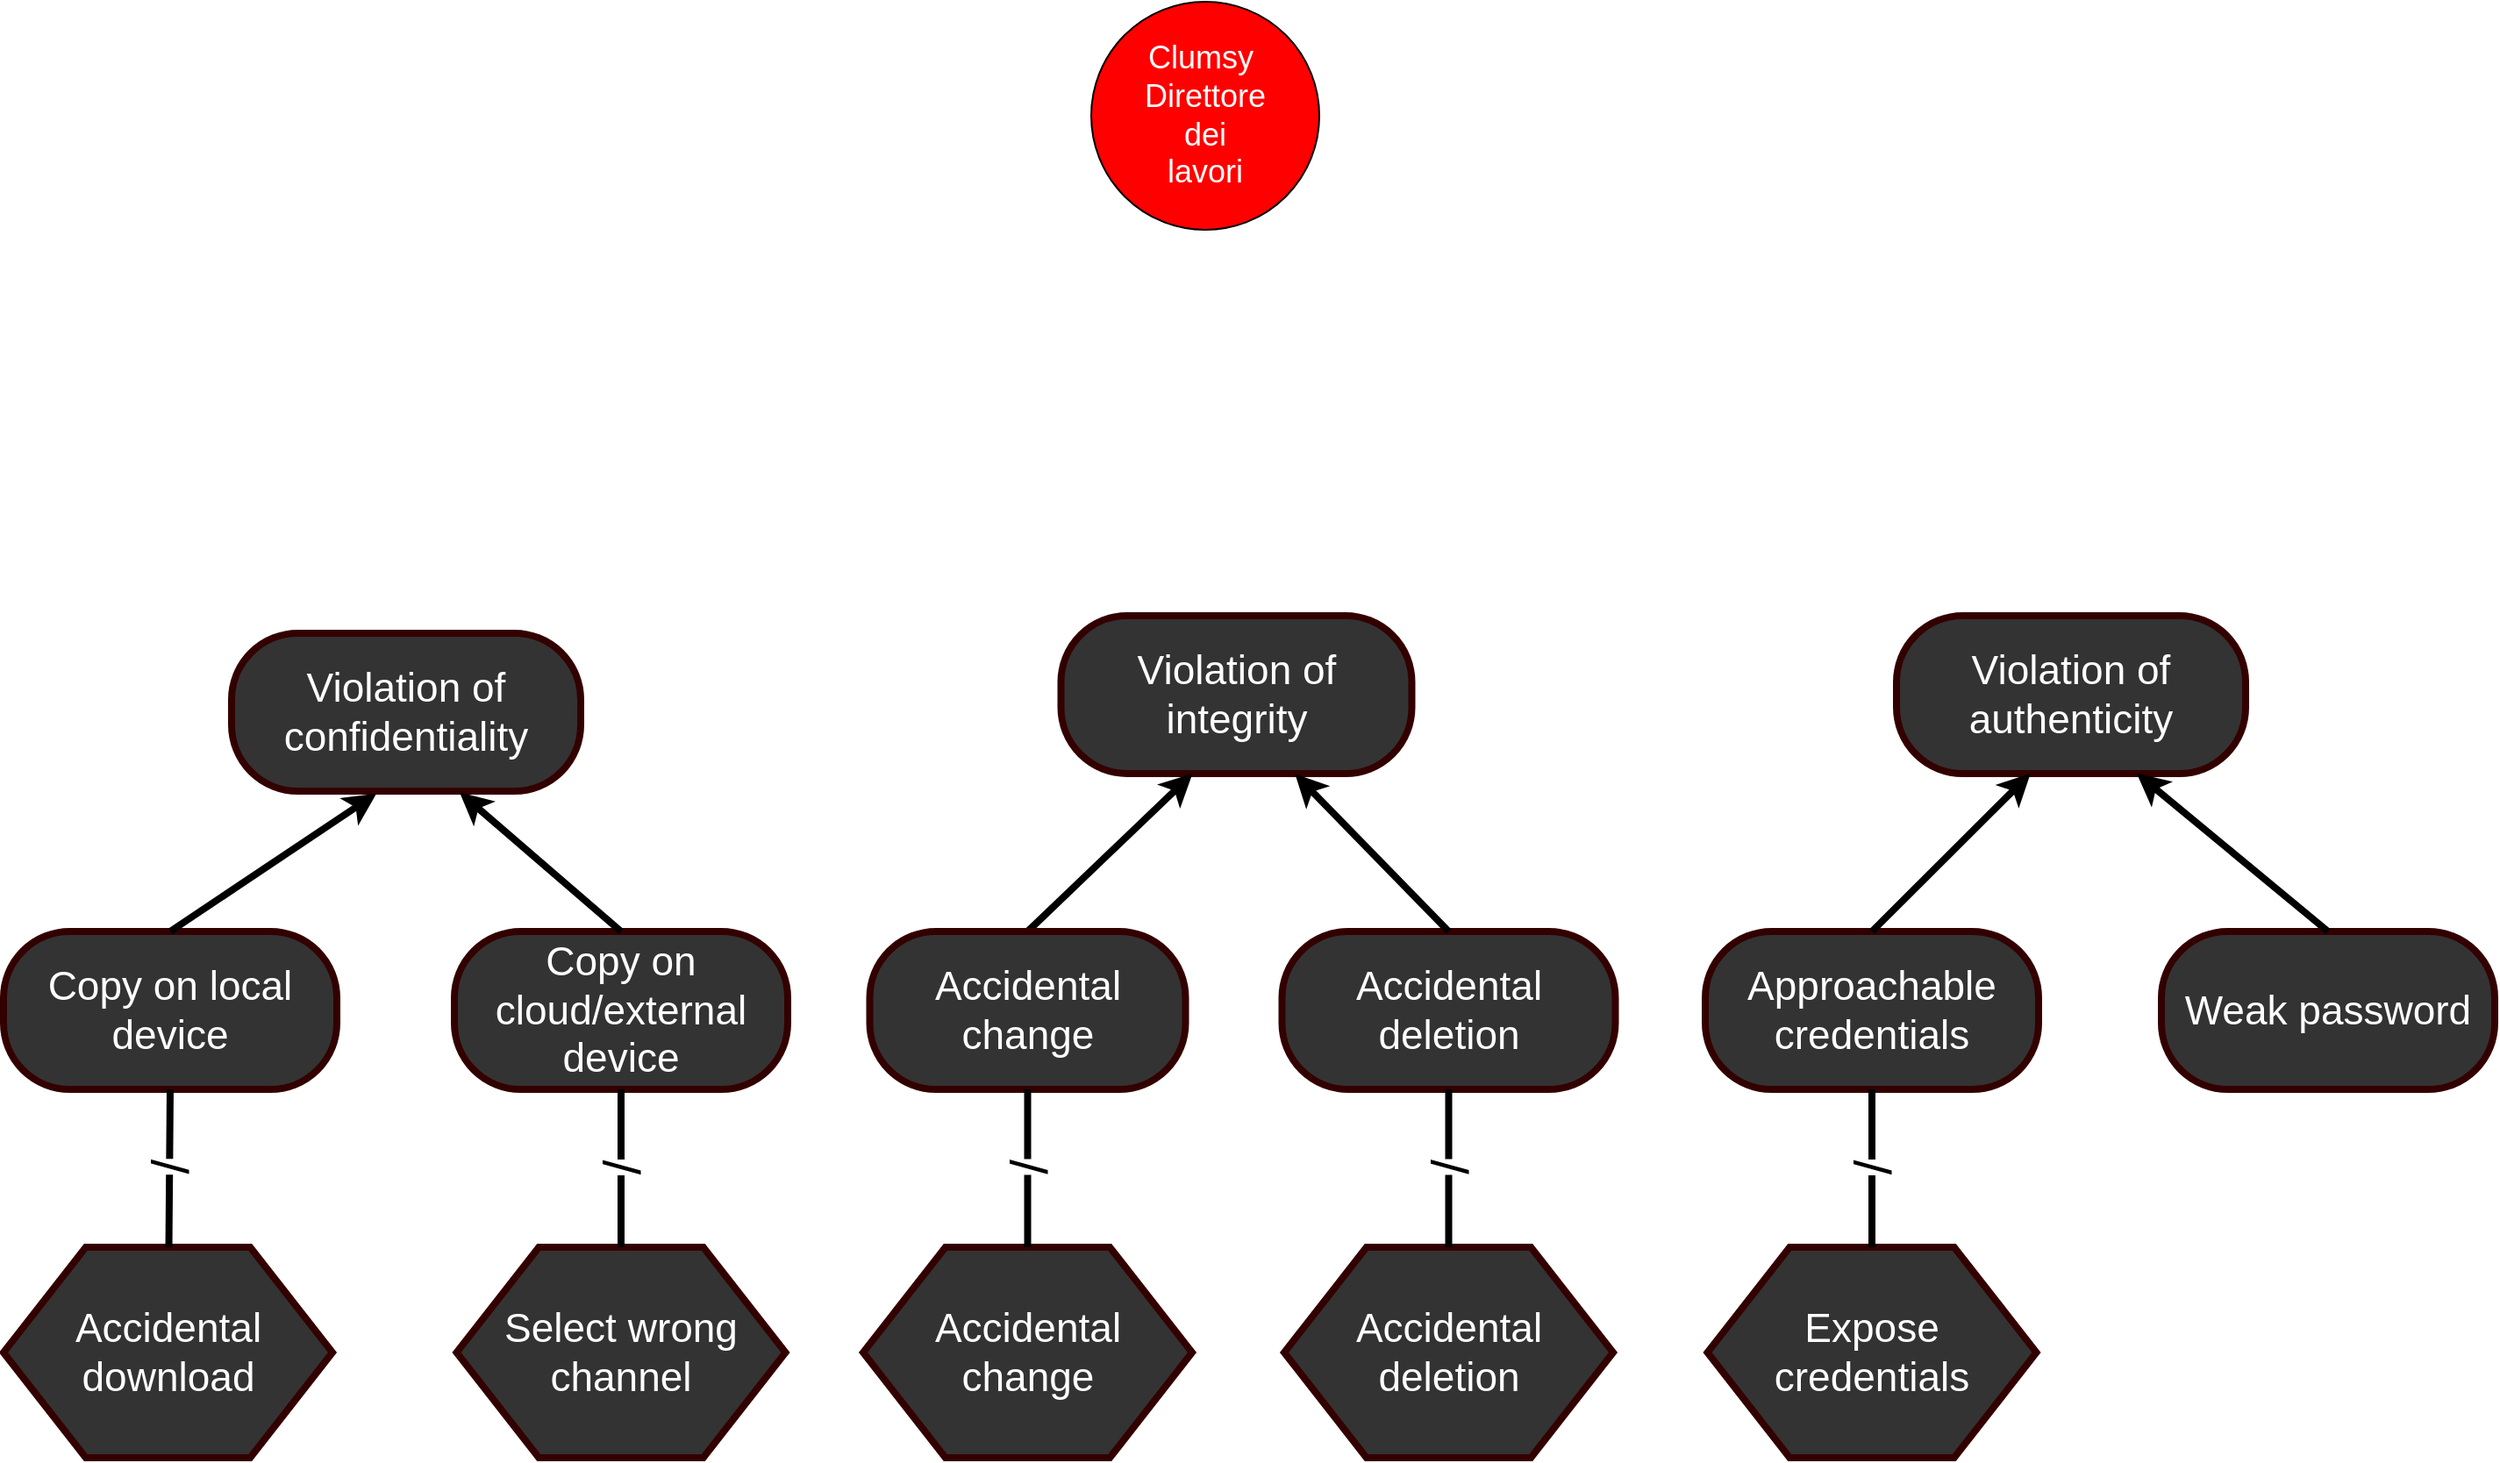 <mxfile version="13.6.6" type="github">
  <diagram id="sdNlcr7cI85zag4RoKk2" name="Page-1">
    <mxGraphModel dx="1943" dy="1270" grid="1" gridSize="10" guides="1" tooltips="1" connect="1" arrows="1" fold="1" page="1" pageScale="1" pageWidth="827" pageHeight="1169" math="0" shadow="0">
      <root>
        <mxCell id="0" />
        <mxCell id="1" parent="0" />
        <mxCell id="-J3gMxD3hmZqgVKwi4Ce-2" value="&lt;font color=&quot;#ffffff&quot; style=&quot;font-size: 23px&quot;&gt;Violation of confidentiality&lt;/font&gt;&lt;span style=&quot;font-family: monospace ; font-size: 0px&quot;&gt;3CmxGraphModel%3E%3Croot%3E%3CmxCell%20id%3D%220%22%2F%3E%3CmxCell%20id%3D%221%22%20parent%3D%220%22%2F%3E%3CmxCell%20id%3D%222%22%20value%3D%22%26lt%3Bfont%20color%3D%26quot%3B%23ffffff%26quot%3B%20style%3D%26quot%3Bfont-size%3A%2023px%26quot%3B%26gt%3BViolation%20of%20availability%26lt%3B%2Ffont%26gt%3B%22%20style%3D%22rounded%3D1%3BwhiteSpace%3Dwrap%3Bhtml%3D1%3BstrokeColor%3D%23330000%3BstrokeWidth%3D4%3BfillColor%3D%23333333%3BgradientColor%3Dnone%3BarcSize%3D42%3B%22%20vertex%3D%221%22%20parent%3D%221%22%3E%3CmxGeometry%20x%3D%22530%22%20y%3D%22260%22%20width%3D%22199%22%20height%3D%2290%22%20as%3D%22geometry%22%2F%3E%3C%2FmxCell%3E%3C%2Froot%3E%3C%2FmxGraphModel%3E&lt;/span&gt;" style="rounded=1;whiteSpace=wrap;html=1;strokeColor=#330000;strokeWidth=4;fillColor=#333333;gradientColor=none;arcSize=42;" parent="1" vertex="1">
          <mxGeometry x="1100" y="510" width="199" height="90" as="geometry" />
        </mxCell>
        <mxCell id="-J3gMxD3hmZqgVKwi4Ce-3" value="&lt;font color=&quot;#ffffff&quot; style=&quot;font-size: 23px&quot;&gt;Violation of integrity&lt;/font&gt;&lt;span style=&quot;font-family: monospace ; font-size: 0px&quot;&gt;%3CmxGraphModel%3E%3Croot%3E%3CmxCell%20id%3D%220%22%2F%3E%3CmxCell%20id%3D%221%22%20parent%3D%220%22%2F%3E%3CmxCell%20id%3D%222%22%20value%3D%22%26lt%3Bfont%20color%3D%26quot%3B%23ffffff%26quot%3B%20style%3D%26quot%3Bfont-size%3A%2023px%26quot%3B%26gt%3BViolation%20of%20availability%26lt%3B%2Ffont%26gt%3B%22%20style%3D%22rounded%3D1%3BwhiteSpace%3Dwrap%3Bhtml%3D1%3BstrokeColor%3D%23330000%3BstrokeWidth%3D4%3BfillColor%3D%23333333%3BgradientColor%3Dnone%3BarcSize%3D42%3B%22%20vertex%3D%221%22%20parent%3D%221%22%3E%3CmxGeometry%20x%3D%22530%22%20y%3D%22260%22%20width%3D%22199%22%20height%3D%2290%22%20as%3D%22geometry%22%2F%3E%3C%2FmxCell%3E%3C%2Froot%3E%3C%2FmxGraphModel%3E&lt;/span&gt;" style="rounded=1;whiteSpace=wrap;html=1;strokeColor=#330000;strokeWidth=4;fillColor=#333333;gradientColor=none;arcSize=42;" parent="1" vertex="1">
          <mxGeometry x="1572.75" y="500" width="200" height="90" as="geometry" />
        </mxCell>
        <mxCell id="-J3gMxD3hmZqgVKwi4Ce-4" value="&lt;font color=&quot;#ffffff&quot; style=&quot;font-size: 23px&quot;&gt;Violation of authenticity&lt;/font&gt;" style="rounded=1;whiteSpace=wrap;html=1;strokeColor=#330000;strokeWidth=4;fillColor=#333333;gradientColor=none;arcSize=42;" parent="1" vertex="1">
          <mxGeometry x="2049" y="500" width="199" height="90" as="geometry" />
        </mxCell>
        <mxCell id="-J3gMxD3hmZqgVKwi4Ce-5" value="&lt;font color=&quot;#ffffff&quot;&gt;&lt;span style=&quot;font-size: 23px&quot;&gt;Weak password&lt;/span&gt;&lt;/font&gt;" style="rounded=1;whiteSpace=wrap;html=1;strokeColor=#330000;strokeWidth=4;fillColor=#333333;gradientColor=none;arcSize=42;" parent="1" vertex="1">
          <mxGeometry x="2200" y="680" width="190" height="90" as="geometry" />
        </mxCell>
        <mxCell id="-J3gMxD3hmZqgVKwi4Ce-7" value="&lt;font color=&quot;#ffffff&quot;&gt;&lt;span style=&quot;font-size: 23px&quot;&gt;Copy on local device&lt;/span&gt;&lt;/font&gt;" style="rounded=1;whiteSpace=wrap;html=1;strokeColor=#330000;strokeWidth=4;fillColor=#333333;gradientColor=none;arcSize=42;" parent="1" vertex="1">
          <mxGeometry x="970" y="680" width="190" height="90" as="geometry" />
        </mxCell>
        <mxCell id="-J3gMxD3hmZqgVKwi4Ce-8" value="&lt;font color=&quot;#ffffff&quot;&gt;&lt;span style=&quot;font-size: 23px&quot;&gt;Copy on cloud/external device&lt;/span&gt;&lt;/font&gt;" style="rounded=1;whiteSpace=wrap;html=1;strokeColor=#330000;strokeWidth=4;fillColor=#333333;gradientColor=none;arcSize=42;" parent="1" vertex="1">
          <mxGeometry x="1227" y="680" width="190" height="90" as="geometry" />
        </mxCell>
        <mxCell id="-J3gMxD3hmZqgVKwi4Ce-9" value="" style="endArrow=classic;html=1;strokeColor=#000000;strokeWidth=4;fontColor=#FFD966;exitX=0.5;exitY=0;exitDx=0;exitDy=0;entryX=0.688;entryY=0.998;entryDx=0;entryDy=0;entryPerimeter=0;" parent="1" source="-J3gMxD3hmZqgVKwi4Ce-5" target="-J3gMxD3hmZqgVKwi4Ce-4" edge="1">
          <mxGeometry width="50" height="50" relative="1" as="geometry">
            <mxPoint x="1839.5" y="599" as="sourcePoint" />
            <mxPoint x="2187" y="570" as="targetPoint" />
          </mxGeometry>
        </mxCell>
        <mxCell id="-J3gMxD3hmZqgVKwi4Ce-10" value="" style="endArrow=classic;html=1;strokeColor=#000000;strokeWidth=4;fontColor=#FFD966;exitX=0.5;exitY=0;exitDx=0;exitDy=0;" parent="1" source="-J3gMxD3hmZqgVKwi4Ce-26" edge="1">
          <mxGeometry width="50" height="50" relative="1" as="geometry">
            <mxPoint x="1667.75" y="690" as="sourcePoint" />
            <mxPoint x="1647.75" y="590" as="targetPoint" />
          </mxGeometry>
        </mxCell>
        <mxCell id="-J3gMxD3hmZqgVKwi4Ce-17" value="&lt;span style=&quot;font-family: &amp;#34;arial&amp;#34; , sans-serif ; text-align: left&quot;&gt;&lt;font style=&quot;font-size: 23px&quot; color=&quot;#ffffff&quot;&gt;Approachable credentials&lt;/font&gt;&lt;/span&gt;" style="rounded=1;whiteSpace=wrap;html=1;strokeColor=#330000;strokeWidth=4;fillColor=#333333;gradientColor=none;arcSize=42;" parent="1" vertex="1">
          <mxGeometry x="1940" y="680" width="190" height="90" as="geometry" />
        </mxCell>
        <mxCell id="-J3gMxD3hmZqgVKwi4Ce-18" value="" style="endArrow=classic;html=1;strokeColor=#000000;strokeWidth=4;fontColor=#FFD966;entryX=0.384;entryY=0.998;entryDx=0;entryDy=0;exitX=0.5;exitY=0;exitDx=0;exitDy=0;entryPerimeter=0;" parent="1" source="-J3gMxD3hmZqgVKwi4Ce-17" target="-J3gMxD3hmZqgVKwi4Ce-4" edge="1">
          <mxGeometry width="50" height="50" relative="1" as="geometry">
            <mxPoint x="2315" y="680" as="sourcePoint" />
            <mxPoint x="2136.294" y="580.72" as="targetPoint" />
          </mxGeometry>
        </mxCell>
        <mxCell id="-J3gMxD3hmZqgVKwi4Ce-20" value="&lt;font style=&quot;font-size: 18px&quot;&gt;Clumsy&amp;nbsp;&lt;br&gt;Direttore&lt;br&gt;dei&lt;br&gt;lavori&lt;/font&gt;" style="ellipse;whiteSpace=wrap;html=1;aspect=fixed;fillColor=#FF0000;fontColor=#FFFFFF;" parent="1" vertex="1">
          <mxGeometry x="1590" y="150" width="130" height="130" as="geometry" />
        </mxCell>
        <mxCell id="-J3gMxD3hmZqgVKwi4Ce-21" value="" style="endArrow=classic;html=1;strokeColor=#000000;strokeWidth=4;fontColor=#FFD966;entryX=0.415;entryY=1.015;entryDx=0;entryDy=0;exitX=0.5;exitY=0;exitDx=0;exitDy=0;entryPerimeter=0;" parent="1" source="-J3gMxD3hmZqgVKwi4Ce-7" target="-J3gMxD3hmZqgVKwi4Ce-2" edge="1">
          <mxGeometry width="50" height="50" relative="1" as="geometry">
            <mxPoint x="1685" y="710" as="sourcePoint" />
            <mxPoint x="1690" y="610" as="targetPoint" />
          </mxGeometry>
        </mxCell>
        <mxCell id="-J3gMxD3hmZqgVKwi4Ce-22" value="" style="endArrow=classic;html=1;strokeColor=#000000;strokeWidth=4;fontColor=#FFD966;exitX=0.5;exitY=0;exitDx=0;exitDy=0;entryX=0.653;entryY=1.007;entryDx=0;entryDy=0;entryPerimeter=0;" parent="1" source="-J3gMxD3hmZqgVKwi4Ce-8" target="-J3gMxD3hmZqgVKwi4Ce-2" edge="1">
          <mxGeometry width="50" height="50" relative="1" as="geometry">
            <mxPoint x="1695" y="720" as="sourcePoint" />
            <mxPoint x="1243" y="591" as="targetPoint" />
          </mxGeometry>
        </mxCell>
        <mxCell id="-J3gMxD3hmZqgVKwi4Ce-26" value="&lt;font color=&quot;#ffffff&quot;&gt;&lt;span style=&quot;font-size: 23px&quot;&gt;Accidental change&lt;/span&gt;&lt;/font&gt;" style="rounded=1;whiteSpace=wrap;html=1;strokeColor=#330000;strokeWidth=4;fillColor=#333333;gradientColor=none;arcSize=42;" parent="1" vertex="1">
          <mxGeometry x="1463.75" y="680" width="180" height="90" as="geometry" />
        </mxCell>
        <mxCell id="-J3gMxD3hmZqgVKwi4Ce-27" value="&lt;font color=&quot;#ffffff&quot;&gt;&lt;span style=&quot;font-size: 23px&quot;&gt;Accidental deletion&lt;/span&gt;&lt;/font&gt;" style="rounded=1;whiteSpace=wrap;html=1;strokeColor=#330000;strokeWidth=4;fillColor=#333333;gradientColor=none;arcSize=42;" parent="1" vertex="1">
          <mxGeometry x="1698.75" y="680" width="190" height="90" as="geometry" />
        </mxCell>
        <mxCell id="-J3gMxD3hmZqgVKwi4Ce-28" value="" style="endArrow=classic;html=1;strokeColor=#000000;strokeWidth=4;fontColor=#FFD966;entryX=0.667;entryY=1.002;entryDx=0;entryDy=0;exitX=0.5;exitY=0;exitDx=0;exitDy=0;entryPerimeter=0;" parent="1" source="-J3gMxD3hmZqgVKwi4Ce-27" target="-J3gMxD3hmZqgVKwi4Ce-3" edge="1">
          <mxGeometry width="50" height="50" relative="1" as="geometry">
            <mxPoint x="1543.75" y="745" as="sourcePoint" />
            <mxPoint x="1682.75" y="600" as="targetPoint" />
          </mxGeometry>
        </mxCell>
        <mxCell id="nbpe4aclcnLS-5356zJ7-1" value="&lt;font style=&quot;font-size: 23px&quot;&gt;Accidental download&lt;/font&gt;" style="shape=hexagon;perimeter=hexagonPerimeter2;whiteSpace=wrap;html=1;fillColor=#333333;fontColor=#FFFFFF;rounded=0;strokeWidth=4;strokeColor=#330000;" parent="1" vertex="1">
          <mxGeometry x="970" y="860" width="187.5" height="120" as="geometry" />
        </mxCell>
        <mxCell id="nbpe4aclcnLS-5356zJ7-2" value="/" style="endArrow=none;html=1;fontColor=#000000;entryX=0.5;entryY=1;entryDx=0;entryDy=0;strokeWidth=4;horizontal=0;fontSize=30;" parent="1" source="nbpe4aclcnLS-5356zJ7-1" target="-J3gMxD3hmZqgVKwi4Ce-7" edge="1">
          <mxGeometry width="50" height="50" relative="1" as="geometry">
            <mxPoint x="1055" y="870" as="sourcePoint" />
            <mxPoint x="1055" y="760" as="targetPoint" />
          </mxGeometry>
        </mxCell>
        <mxCell id="nbpe4aclcnLS-5356zJ7-5" value="&lt;font style=&quot;font-size: 23px&quot;&gt;Select wrong channel&lt;/font&gt;" style="shape=hexagon;perimeter=hexagonPerimeter2;whiteSpace=wrap;html=1;fillColor=#333333;fontColor=#FFFFFF;rounded=0;strokeWidth=4;strokeColor=#330000;" parent="1" vertex="1">
          <mxGeometry x="1228.25" y="860" width="187.5" height="120" as="geometry" />
        </mxCell>
        <mxCell id="nbpe4aclcnLS-5356zJ7-6" value="/" style="endArrow=none;html=1;fontColor=#000000;entryX=0.5;entryY=1;entryDx=0;entryDy=0;strokeWidth=4;horizontal=0;fontSize=30;exitX=0.5;exitY=0;exitDx=0;exitDy=0;" parent="1" source="nbpe4aclcnLS-5356zJ7-5" target="-J3gMxD3hmZqgVKwi4Ce-8" edge="1">
          <mxGeometry width="50" height="50" relative="1" as="geometry">
            <mxPoint x="1074.25" y="870" as="sourcePoint" />
            <mxPoint x="1075" y="780" as="targetPoint" />
          </mxGeometry>
        </mxCell>
        <mxCell id="nbpe4aclcnLS-5356zJ7-7" value="&lt;font style=&quot;font-size: 23px&quot;&gt;Accidental change&lt;/font&gt;" style="shape=hexagon;perimeter=hexagonPerimeter2;whiteSpace=wrap;html=1;fillColor=#333333;fontColor=#FFFFFF;rounded=0;strokeWidth=4;strokeColor=#330000;" parent="1" vertex="1">
          <mxGeometry x="1460" y="860" width="187.5" height="120" as="geometry" />
        </mxCell>
        <mxCell id="nbpe4aclcnLS-5356zJ7-8" value="&lt;font style=&quot;font-size: 23px&quot;&gt;Accidental deletion&lt;/font&gt;" style="shape=hexagon;perimeter=hexagonPerimeter2;whiteSpace=wrap;html=1;fillColor=#333333;fontColor=#FFFFFF;rounded=0;strokeWidth=4;strokeColor=#330000;" parent="1" vertex="1">
          <mxGeometry x="1700" y="860" width="187.5" height="120" as="geometry" />
        </mxCell>
        <mxCell id="nbpe4aclcnLS-5356zJ7-9" value="/" style="endArrow=none;html=1;fontColor=#000000;entryX=0.5;entryY=1;entryDx=0;entryDy=0;strokeWidth=4;horizontal=0;fontSize=30;exitX=0.5;exitY=0;exitDx=0;exitDy=0;" parent="1" source="nbpe4aclcnLS-5356zJ7-7" target="-J3gMxD3hmZqgVKwi4Ce-26" edge="1">
          <mxGeometry width="50" height="50" relative="1" as="geometry">
            <mxPoint x="1210.75" y="870" as="sourcePoint" />
            <mxPoint x="1210.75" y="780" as="targetPoint" />
          </mxGeometry>
        </mxCell>
        <mxCell id="nbpe4aclcnLS-5356zJ7-10" value="/" style="endArrow=none;html=1;fontColor=#000000;entryX=0.5;entryY=1;entryDx=0;entryDy=0;strokeWidth=4;horizontal=0;fontSize=30;exitX=0.5;exitY=0;exitDx=0;exitDy=0;" parent="1" source="nbpe4aclcnLS-5356zJ7-8" target="-J3gMxD3hmZqgVKwi4Ce-27" edge="1">
          <mxGeometry width="50" height="50" relative="1" as="geometry">
            <mxPoint x="1562.5" y="870" as="sourcePoint" />
            <mxPoint x="1563.75" y="780" as="targetPoint" />
          </mxGeometry>
        </mxCell>
        <mxCell id="nbpe4aclcnLS-5356zJ7-11" value="&lt;font style=&quot;font-size: 23px&quot;&gt;Expose credentials&lt;/font&gt;" style="shape=hexagon;perimeter=hexagonPerimeter2;whiteSpace=wrap;html=1;fillColor=#333333;fontColor=#FFFFFF;rounded=0;strokeWidth=4;strokeColor=#330000;" parent="1" vertex="1">
          <mxGeometry x="1941.25" y="860" width="187.5" height="120" as="geometry" />
        </mxCell>
        <mxCell id="nbpe4aclcnLS-5356zJ7-12" value="/" style="endArrow=none;html=1;fontColor=#000000;entryX=0.5;entryY=1;entryDx=0;entryDy=0;strokeWidth=4;horizontal=0;fontSize=30;exitX=0.5;exitY=0;exitDx=0;exitDy=0;" parent="1" source="nbpe4aclcnLS-5356zJ7-11" target="-J3gMxD3hmZqgVKwi4Ce-17" edge="1">
          <mxGeometry width="50" height="50" relative="1" as="geometry">
            <mxPoint x="1705" y="870" as="sourcePoint" />
            <mxPoint x="1705" y="780" as="targetPoint" />
          </mxGeometry>
        </mxCell>
      </root>
    </mxGraphModel>
  </diagram>
</mxfile>
